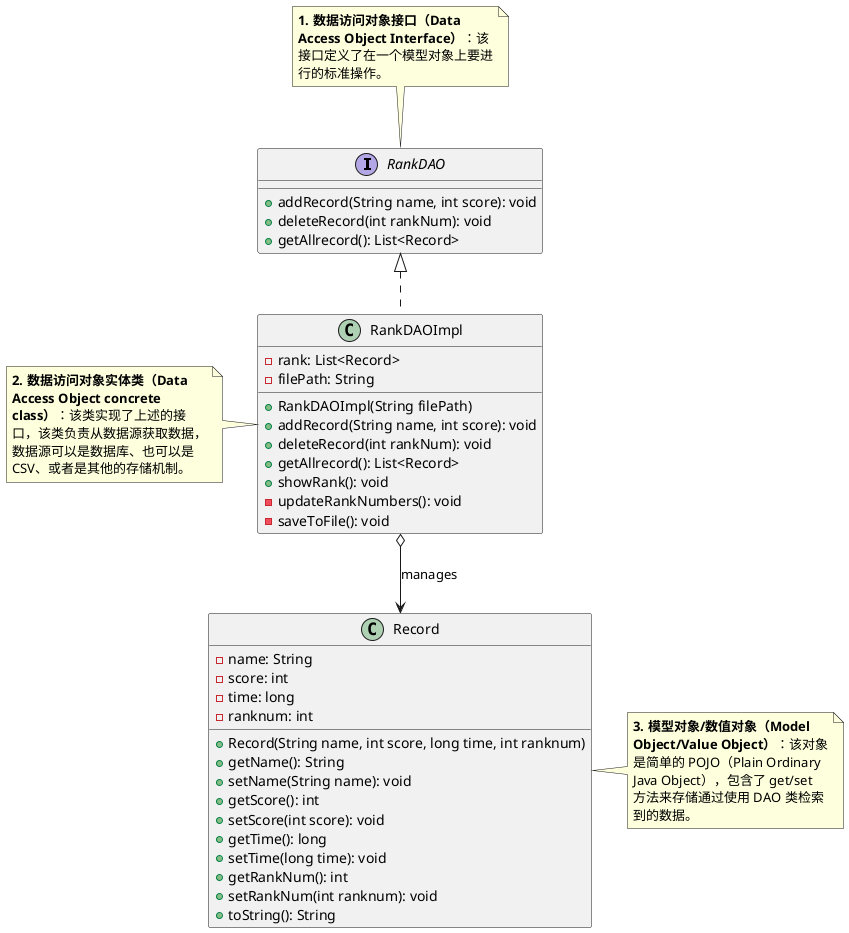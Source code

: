 @startuml DAOPattern

interface RankDAO {
    + addRecord(String name, int score): void
    + deleteRecord(int rankNum): void
    + getAllrecord(): List<Record>
}

class RankDAOImpl {
    - rank: List<Record>
    - filePath: String
    
    + RankDAOImpl(String filePath)
    + addRecord(String name, int score): void
    + deleteRecord(int rankNum): void
    + getAllrecord(): List<Record>
    + showRank(): void
    - updateRankNumbers(): void
    - saveToFile(): void
}

class Record {
    - name: String
    - score: int
    - time: long
    - ranknum: int
    
    + Record(String name, int score, long time, int ranknum)
    + getName(): String
    + setName(String name): void
    + getScore(): int
    + setScore(int score): void
    + getTime(): long
    + setTime(long time): void
    + getRankNum(): int
    + setRankNum(int ranknum): void
    + toString(): String
}

note top of RankDAO : **1. 数据访问对象接口（Data**\n**Access Object Interface）**：该\n接口定义了在一个模型对象上要进\n行的标准操作。

note left of RankDAOImpl : **2. 数据访问对象实体类（Data**\n**Access Object concrete**\n**class）**：该类实现了上述的接\n口，该类负责从数据源获取数据，\n数据源可以是数据库、也可以是\nCSV、或者是其他的存储机制。

note right of Record : **3. 模型对象/数值对象（Model**\n**Object/Value Object）**：该对象\n是简单的 POJO（Plain Ordinary\nJava Object），包含了 get/set\n方法来存储通过使用 DAO 类检索\n到的数据。

RankDAO <|.. RankDAOImpl

RankDAOImpl o--> Record : manages

@enduml
